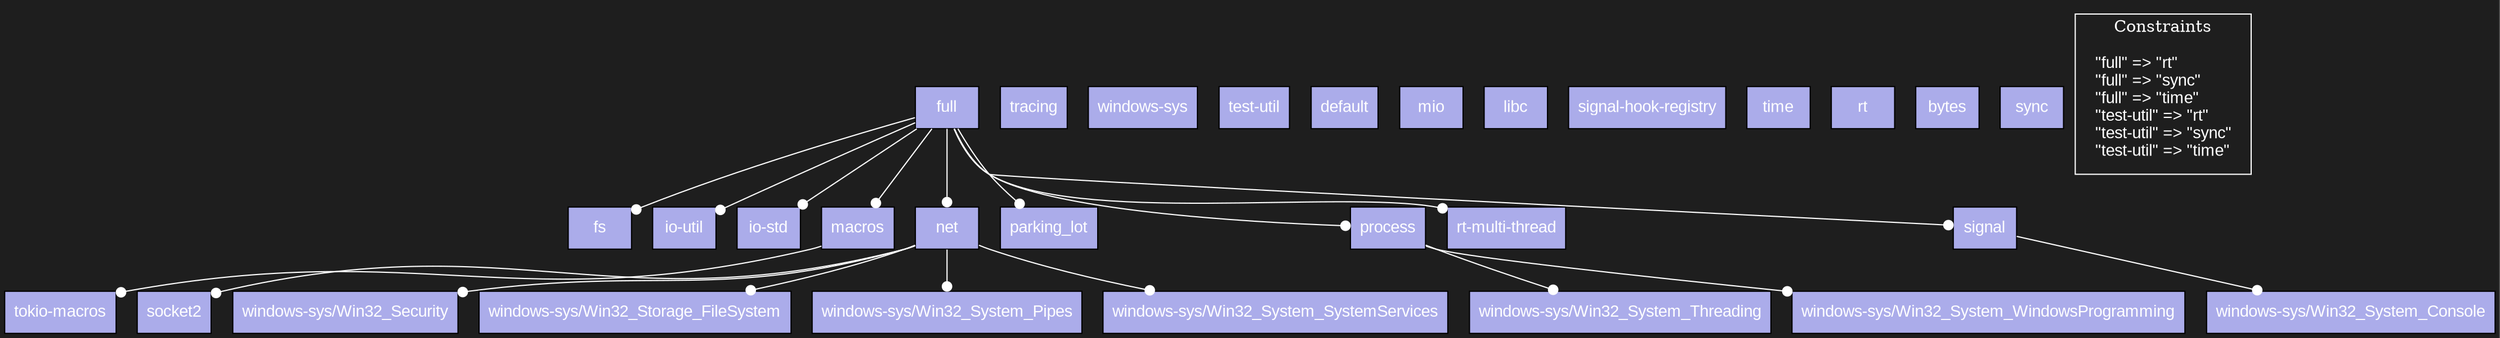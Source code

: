 digraph FeatureModel {
rankdir="TB"
newrank=true
bgcolor="#1e1e1e"
edge [color=white]
node [style=filled fontcolor="white" fontname="Arial Unicode MS, Arial"];

"fs" [fillcolor="#ABACEA" tooltip="Cardinality: None" shape="box"]
"full" -> "fs" [arrowhead="dot", arrowtail="none", dir="both"]
"io-util" [fillcolor="#ABACEA" tooltip="Cardinality: None" shape="box"]
"full" -> "io-util" [arrowhead="dot", arrowtail="none", dir="both"]
"io-std" [fillcolor="#ABACEA" tooltip="Cardinality: None" shape="box"]
"full" -> "io-std" [arrowhead="dot", arrowtail="none", dir="both"]
"tokio-macros" [fillcolor="#ABACEA" tooltip="Cardinality: None" shape="box"]
"macros" -> "tokio-macros" [arrowhead="dot", arrowtail="none", dir="both"]
"macros" [fillcolor="#ABACEA" tooltip="Cardinality: None" shape="box"]
"full" -> "macros" [arrowhead="dot", arrowtail="none", dir="both"]
"socket2" [fillcolor="#ABACEA" tooltip="Cardinality: None" shape="box"]
"net" -> "socket2" [arrowhead="dot", arrowtail="none", dir="both"]
"windows-sys/Win32_Security" [fillcolor="#ABACEA" tooltip="Cardinality: None" shape="box"]
"net" -> "windows-sys/Win32_Security" [arrowhead="dot", arrowtail="none", dir="both"]
"windows-sys/Win32_Storage_FileSystem" [fillcolor="#ABACEA" tooltip="Cardinality: None" shape="box"]
"net" -> "windows-sys/Win32_Storage_FileSystem" [arrowhead="dot", arrowtail="none", dir="both"]
"windows-sys/Win32_System_Pipes" [fillcolor="#ABACEA" tooltip="Cardinality: None" shape="box"]
"net" -> "windows-sys/Win32_System_Pipes" [arrowhead="dot", arrowtail="none", dir="both"]
"windows-sys/Win32_System_SystemServices" [fillcolor="#ABACEA" tooltip="Cardinality: None" shape="box"]
"net" -> "windows-sys/Win32_System_SystemServices" [arrowhead="dot", arrowtail="none", dir="both"]
"net" [fillcolor="#ABACEA" tooltip="Cardinality: None" shape="box"]
"full" -> "net" [arrowhead="dot", arrowtail="none", dir="both"]
"parking_lot" [fillcolor="#ABACEA" tooltip="Cardinality: None" shape="box"]
"full" -> "parking_lot" [arrowhead="dot", arrowtail="none", dir="both"]
"windows-sys/Win32_System_Threading" [fillcolor="#ABACEA" tooltip="Cardinality: None" shape="box"]
"process" -> "windows-sys/Win32_System_Threading" [arrowhead="dot", arrowtail="none", dir="both"]
"windows-sys/Win32_System_WindowsProgramming" [fillcolor="#ABACEA" tooltip="Cardinality: None" shape="box"]
"process" -> "windows-sys/Win32_System_WindowsProgramming" [arrowhead="dot", arrowtail="none", dir="both"]
"process" [fillcolor="#ABACEA" tooltip="Cardinality: None" shape="box"]
"full" -> "process" [arrowhead="dot", arrowtail="none", dir="both"]
"rt-multi-thread" [fillcolor="#ABACEA" tooltip="Cardinality: None" shape="box"]
"full" -> "rt-multi-thread" [arrowhead="dot", arrowtail="none", dir="both"]
"windows-sys/Win32_System_Console" [fillcolor="#ABACEA" tooltip="Cardinality: None" shape="box"]
"signal" -> "windows-sys/Win32_System_Console" [arrowhead="dot", arrowtail="none", dir="both"]
"signal" [fillcolor="#ABACEA" tooltip="Cardinality: None" shape="box"]
"full" -> "signal" [arrowhead="dot", arrowtail="none", dir="both"]
"full" [fillcolor="#ABACEA" tooltip="Cardinality: None" shape="box"]
"tracing" [fillcolor="#ABACEA" tooltip="Cardinality: None" shape="box"]
"windows-sys" [fillcolor="#ABACEA" tooltip="Cardinality: None" shape="box"]
"test-util" [fillcolor="#ABACEA" tooltip="Cardinality: None" shape="box"]
"default" [fillcolor="#ABACEA" tooltip="Cardinality: None" shape="box"]
"mio" [fillcolor="#ABACEA" tooltip="Cardinality: None" shape="box"]
"libc" [fillcolor="#ABACEA" tooltip="Cardinality: None" shape="box"]
"signal-hook-registry" [fillcolor="#ABACEA" tooltip="Cardinality: None" shape="box"]
"time" [fillcolor="#ABACEA" tooltip="Cardinality: None" shape="box"]
"rt" [fillcolor="#ABACEA" tooltip="Cardinality: None" shape="box"]
"bytes" [fillcolor="#ABACEA" tooltip="Cardinality: None" shape="box"]
"sync" [fillcolor="#ABACEA" tooltip="Cardinality: None" shape="box"]


subgraph cluster_constraints{
    label="Constraints" color="white" fontcolor="white"
    constraints [shape="box" color="#1e1e1e" label=<<table border="0" cellpadding="0" cellspacing="0" cellborder="0">
        <tr><td align="left">"full" =&gt; "rt"</td></tr>
    <tr><td align="left">"full" =&gt; "sync"</td></tr>
    <tr><td align="left">"full" =&gt; "time"</td></tr>
    <tr><td align="left">"test-util" =&gt; "rt"</td></tr>
    <tr><td align="left">"test-util" =&gt; "sync"</td></tr>
    <tr><td align="left">"test-util" =&gt; "time"</td></tr>
</table>>]
}
}
